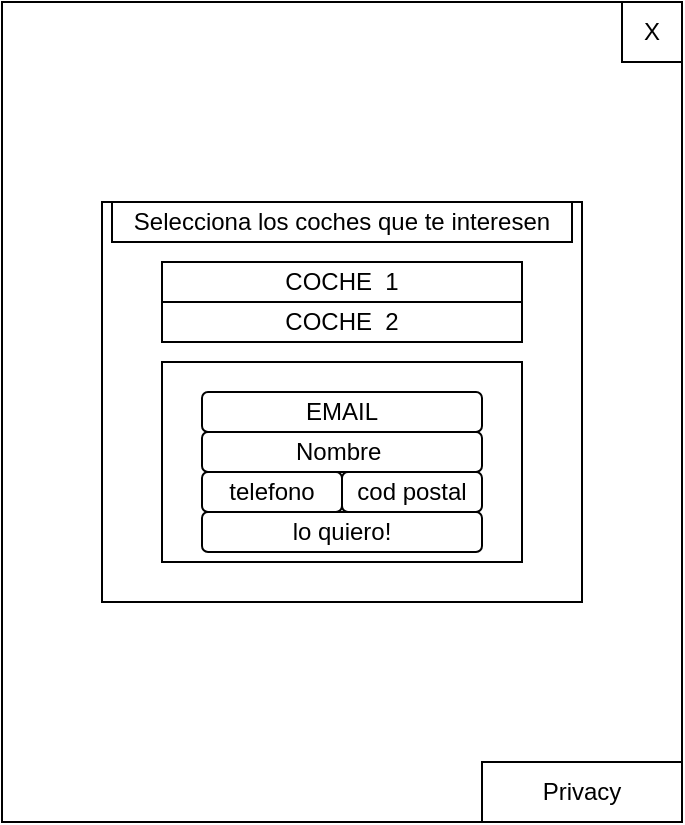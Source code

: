 <mxfile version="24.0.1" type="device">
  <diagram name="Página-1" id="G-oPqGpTYpaZDfN0V4Ph">
    <mxGraphModel dx="1042" dy="617" grid="1" gridSize="10" guides="1" tooltips="1" connect="1" arrows="1" fold="1" page="1" pageScale="1" pageWidth="827" pageHeight="1169" math="0" shadow="0">
      <root>
        <mxCell id="0" />
        <mxCell id="1" parent="0" />
        <mxCell id="k1VWtAspwY_5EXiQt24D-1" value="" style="rounded=0;whiteSpace=wrap;html=1;" vertex="1" parent="1">
          <mxGeometry x="280" y="40" width="340" height="410" as="geometry" />
        </mxCell>
        <mxCell id="k1VWtAspwY_5EXiQt24D-2" value="X" style="rounded=0;whiteSpace=wrap;html=1;" vertex="1" parent="1">
          <mxGeometry x="590" y="40" width="30" height="30" as="geometry" />
        </mxCell>
        <mxCell id="k1VWtAspwY_5EXiQt24D-3" style="edgeStyle=orthogonalEdgeStyle;rounded=0;orthogonalLoop=1;jettySize=auto;html=1;exitX=0.5;exitY=1;exitDx=0;exitDy=0;" edge="1" parent="1" source="k1VWtAspwY_5EXiQt24D-2" target="k1VWtAspwY_5EXiQt24D-2">
          <mxGeometry relative="1" as="geometry" />
        </mxCell>
        <mxCell id="k1VWtAspwY_5EXiQt24D-4" value="Privacy" style="rounded=0;whiteSpace=wrap;html=1;" vertex="1" parent="1">
          <mxGeometry x="520" y="420" width="100" height="30" as="geometry" />
        </mxCell>
        <mxCell id="k1VWtAspwY_5EXiQt24D-5" value="" style="rounded=0;whiteSpace=wrap;html=1;" vertex="1" parent="1">
          <mxGeometry x="330" y="140" width="240" height="200" as="geometry" />
        </mxCell>
        <mxCell id="k1VWtAspwY_5EXiQt24D-6" value="Selecciona los coches que te interesen" style="rounded=0;whiteSpace=wrap;html=1;" vertex="1" parent="1">
          <mxGeometry x="335" y="140" width="230" height="20" as="geometry" />
        </mxCell>
        <mxCell id="k1VWtAspwY_5EXiQt24D-7" value="COCHE&amp;nbsp; 1" style="rounded=0;whiteSpace=wrap;html=1;" vertex="1" parent="1">
          <mxGeometry x="360" y="170" width="180" height="20" as="geometry" />
        </mxCell>
        <mxCell id="k1VWtAspwY_5EXiQt24D-8" value="COCHE&amp;nbsp; 2" style="rounded=0;whiteSpace=wrap;html=1;" vertex="1" parent="1">
          <mxGeometry x="360" y="190" width="180" height="20" as="geometry" />
        </mxCell>
        <mxCell id="k1VWtAspwY_5EXiQt24D-9" value="" style="rounded=0;whiteSpace=wrap;html=1;" vertex="1" parent="1">
          <mxGeometry x="360" y="220" width="180" height="100" as="geometry" />
        </mxCell>
        <mxCell id="k1VWtAspwY_5EXiQt24D-10" value="EMAIL" style="rounded=1;whiteSpace=wrap;html=1;" vertex="1" parent="1">
          <mxGeometry x="380" y="235" width="140" height="20" as="geometry" />
        </mxCell>
        <mxCell id="k1VWtAspwY_5EXiQt24D-11" value="Nombre&amp;nbsp;" style="rounded=1;whiteSpace=wrap;html=1;" vertex="1" parent="1">
          <mxGeometry x="380" y="255" width="140" height="20" as="geometry" />
        </mxCell>
        <mxCell id="k1VWtAspwY_5EXiQt24D-12" value="telefono" style="rounded=1;whiteSpace=wrap;html=1;" vertex="1" parent="1">
          <mxGeometry x="380" y="275" width="70" height="20" as="geometry" />
        </mxCell>
        <mxCell id="k1VWtAspwY_5EXiQt24D-13" value="cod postal" style="rounded=1;whiteSpace=wrap;html=1;" vertex="1" parent="1">
          <mxGeometry x="450" y="275" width="70" height="20" as="geometry" />
        </mxCell>
        <mxCell id="k1VWtAspwY_5EXiQt24D-15" value="lo quiero!" style="rounded=1;whiteSpace=wrap;html=1;" vertex="1" parent="1">
          <mxGeometry x="380" y="295" width="140" height="20" as="geometry" />
        </mxCell>
      </root>
    </mxGraphModel>
  </diagram>
</mxfile>
